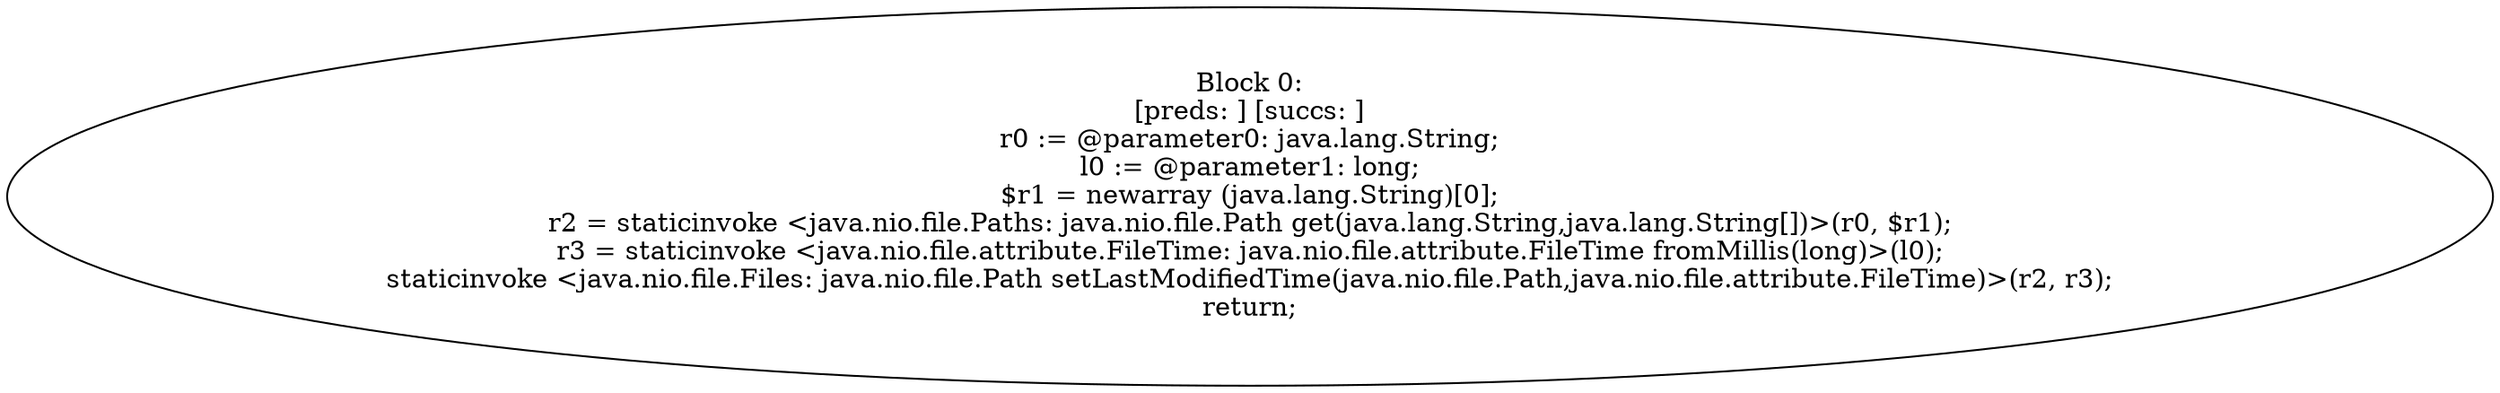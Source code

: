 digraph "unitGraph" {
    "Block 0:
[preds: ] [succs: ]
r0 := @parameter0: java.lang.String;
l0 := @parameter1: long;
$r1 = newarray (java.lang.String)[0];
r2 = staticinvoke <java.nio.file.Paths: java.nio.file.Path get(java.lang.String,java.lang.String[])>(r0, $r1);
r3 = staticinvoke <java.nio.file.attribute.FileTime: java.nio.file.attribute.FileTime fromMillis(long)>(l0);
staticinvoke <java.nio.file.Files: java.nio.file.Path setLastModifiedTime(java.nio.file.Path,java.nio.file.attribute.FileTime)>(r2, r3);
return;
"
}
